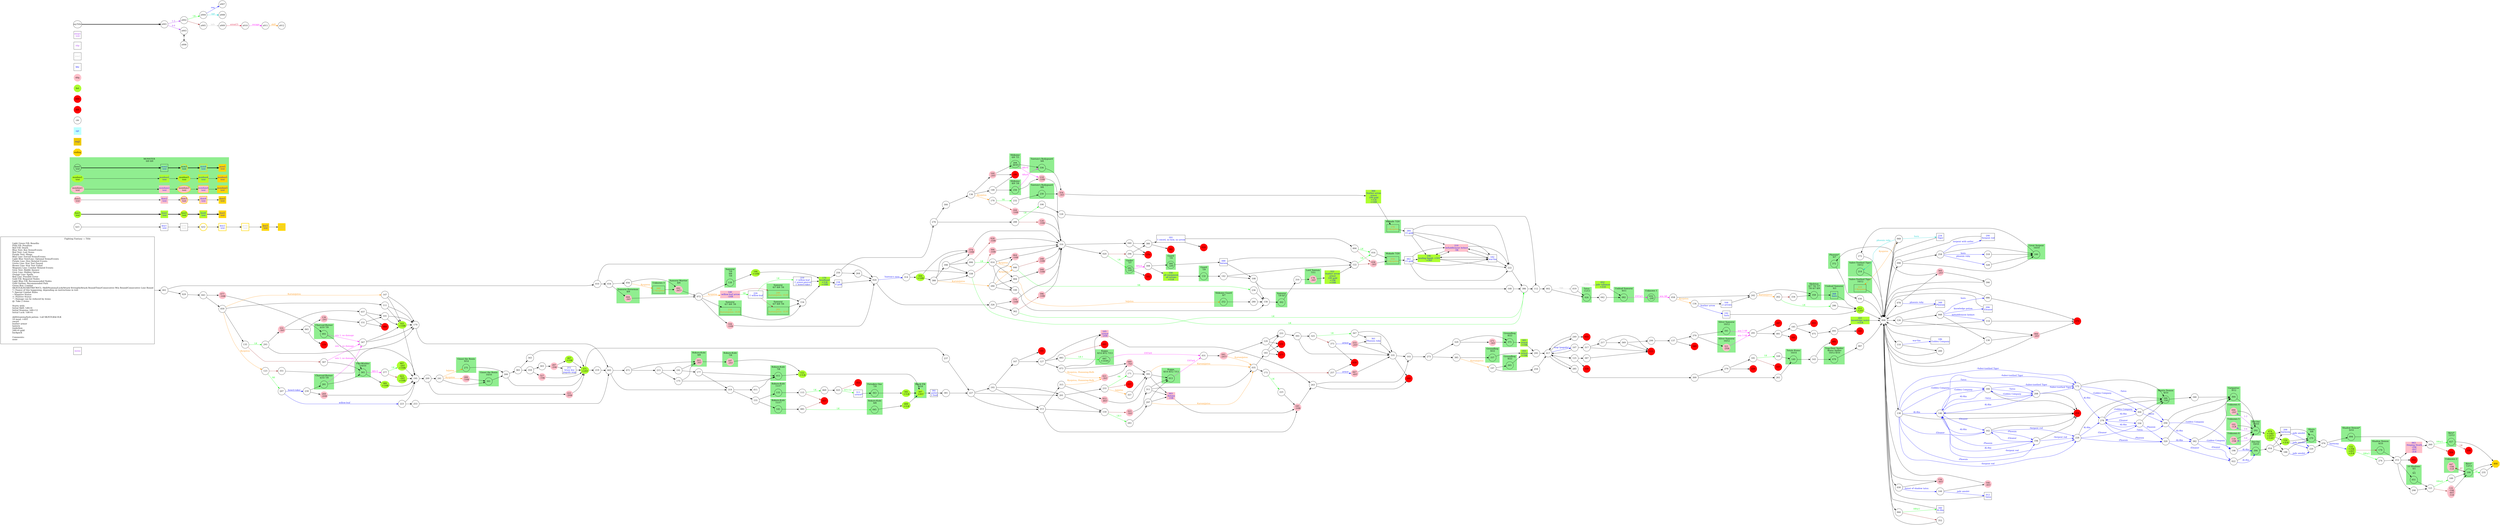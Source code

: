 digraph {
	// graph defaults
	rankdir=LR
	mclimit=50
	nodesep=.3 // changes horizontal separation of nodes
	ranksep=.4 // changes vertical separation of nodes
	node [height=.7
		width=.7
		shape=ellipse
		margin=0]
	edge[weight=5]
	
	subgraph ShopMenu {
		node [fontcolor = "purple" shape = "rect" margin = 0.1]
		menu
	}

	// a box for a graph label
	// note that you can override the defaults set above
	title [label = "Fighting Fantasy --: Title\n\n \
		Light Green Fill: Benefits\l \
		Pink Fill: Penalties\l \
		Red Fill: Death\l \
		Blue Text: Key Items/Events\l \
		Red Text: Lost Items\l \
		Purple Text: Shops\l \
		Blue Line: Forced Items/Events\l \
		Light Blue Text/Line: Optional Items/Events\l \
		Purple Line: Dice Related Events\l \
		Green Line: Stat Test Passed\l \
		Brown Line: Stat Test Failed\l \
		Magenta Line: Combat Related Events\l \
		Grey Text: Riddle Answer\l \
		Grey Line: Hidden Option\l \
		Orange Line: Spells\l \
		Red Line: Possible Error\l \
		Gold Fill: Required Nodes\l \
		Light Blue Fill: Recommended Nodes\l \
		Gold Outline: Recommended Path\l \
		Green Box: Combat\l \
		SK/ST/LK/AT/AR/TM/CW/CL: Skill/Stamina/Luck/Attack Strength/Attack Round/Time/Consecutive Win Round/Consecutive Lose Round\l \
		?: Chance of this happening, depending on instructions in text\l \
		*: Special Combat Rules\l \
		-: Negative Status\l \
		+: Positive Status\l \
		^: Damage can be reduced by items\l \
		@: Take 2 items\l\l \
		Starts with:\l \
		Initial Skill: 1d6+6\l \
		Initial Stamina: 2d6+12\l \
		Initial Luck: 1d6+6\l\l \
		skill/stamina/luck potion: +all SK/ST/LK&1ILK\l \
		10 meal: +4ST\l \
		sword\l \
		leather armor\l \
		lantern\l \
		tinderbox\l \
		2d6+6 gold\l \
		backpack\l\l \
		Comments:\l \
		none\l \
		"
		shape = "box"
		margin = 0.1]

	subgraph Required {
		node [style = "filled" color = "gold" fillcolor = "gold" fontcolor = "blue" shape = "rect"]
		key3
		wrd3 [fontcolor = "grey"]
		boo5
		dam5
		monboo5
		mondam5
		mon5
		ending [fontcolor = "black" shape = "octagon"]
		400 [fontcolor = "black" shape = "octagon"]
	}

	subgraph Required2 {
		node [style = "filled" color = "gold2" fillcolor = "gold2" fontcolor = "blue" shape = "rect"]
		req2
	}

	subgraph Recommended {
		node [penwidth = 3 color = "gold"]
		txt2
		key2 [shape = "rect" fontcolor = "blue"]
		wrd2 [shape = "rect" fontcolor = "grey"]
		boo3 [style = "filled" fillcolor = "greenyellow"]
		boo4 [style = "filled" fillcolor = "greenyellow"]
		dam3 [style = "filled" fillcolor = "pink"]
		dam4 [style = "filled" fillcolor = "pink"]
		monboo3 [style = "filled" fillcolor = "greenyellow"]
		monboo4 [style = "filled" fillcolor = "greenyellow"]
		mondam3 [style = "filled" fillcolor = "pink"]
		mondam4 [style = "filled" fillcolor = "pink"]
		mon3
		mon4
	}
	
	subgraph Optional {
		node [style = "filled" color = "paleturquoise1" fillcolor = "paleturquoise1" fontcolor = "blue" shape = "rect"]
		opt
	}

	subgraph Combat {
		style = "filled" color = "palegreen2"
		subgraph cluster_MONSTER {
			label = "MONSTER\n 0/0 0/0"
			mon1 [label = "\N\n text"]
			mon2 [shape = "rect" fontcolor = "blue" label = "\N\n text"]
			mon3 [label = "\N\n text"]
			mon4 [shape = "rect" fontcolor = "blue" label = "\N\n text"]
			mon5 [shape = "rect" fontcolor = "blue" label = "\N\n text"]
			monboo1 [style = "filled" color = "greenyellow" label = "\N\n text"]
			monboo2 [shape = "rect" style = "filled" color = "greenyellow" fontcolor = "blue" label = "\N\n text"]
			monboo3 [label = "\N\n text"]
			monboo4 [shape = "rect" fontcolor = "blue" label = "\N\n text"]
			monboo5 [shape = "rect" fontcolor = "blue" label = "\N\n text"]
			mondam1 [style = "filled" color = "pink" label = "\N\n text"]
			mondam2 [shape = "rect" style = "filled" color = "pink" fontcolor = "blue" label = "\N\n text"]
			mondam3 [label = "\N\n text"]
			mondam4 [shape = "rect" fontcolor = "blue" label = "\N\n text"]
			mondam5 [shape = "rect" fontcolor = "blue" label = "\N\n text"]
		}
		
		subgraph cluster_KAPPA {
			label = "Kappa\n 8/14 8/12 7/13"
			013
		}
		
		subgraph cluster_ROKURO_KUBI {
			label = "Rokuro-Kubi\n 7/8"
			015
		}
		
		subgraph cluster_TATSU {
			label = "Tatsu\n 11/13"
			026
		}
		
		subgraph cluster_IKIRU {
			label = "Ikiru*\n 12/12"
			027
		}
		
		subgraph cluster_UNKNOWN1 {
			label = "Unknown 1"
			032 [label = "\N\n -2AT"]
		}

		subgraph cluster_SAMURAI_HORSEMAN {
			label = "Samurai Horseman\n 8/9"
			044 [style = "filled" color = "pink" label = "\N\n -3ST"]
		}
		
		subgraph cluster_ROKURO_KUBI2 {
			label = "Rokuro-Kubi\n 8/8"
			045
		}
		
		subgraph cluster_UNKNOWN2 {
			label = "Unknown 2"
			047 [style = "filled" color = "pink" label = "\N\n -1SK\n -1LK"]
		}

		subgraph cluster_MUKADE {
			label = "Mukade 7/20"
			050 [shape = "rect" fontcolor = "darkorange" label = "\N\n 2 Kyujutsu"]
		}
		
		subgraph cluster_SHADOWS {
			label = "10 Shadows\n 9/1\n ...\n 9/1"
			051
		}

		subgraph cluster_TRAP_DOOR_SPIDER_WATER_SPIDER {
			label = "Trap-Door Spider\n Water Spider\n 10/12 8/10"
			079
		}
		
		subgraph cluster_UNKNOWN3 {
			label = "Unknown 3"
			080 [shape = "rect" fontcolor = "darkorange" label = "\N\n 2 Kyujutsu"]
		}
		
		subgraph cluster_UNDEAD_SAMURAI {
			label = "Undead Samurai\n 9/11"
			082
		}
		
		subgraph cluster_UNKNOWN4 {
			label = "Unknown 4"
			090 [style = "filled" color = "pink" label = "\N\n -2ST"]
		}
		
		subgraph cluster_SAMURAI_WARRIOR {
			label = "Samurai Warrior\n 8/9"
			092 [style = "filled" color = "pink" label = "\N\n -3ST?"]
		}
		
		subgraph cluster_CHARCOAL_BURNER {
			label = "Charcoal-Burner\n 6/10 7/9"
			093
		}
		
		subgraph cluster_SHADOW_DEMON {
			label = "Shadow Demon*\n 9/10"
			094
		}
		
		subgraph cluster_KAPPA2 {
			label = "Kappa\n 8/14 8/12 7/13"
			097 [label = "\N\n +1EDG"]
		}
		
		subgraph cluster_UNKNOWN5 {
			label = "Unknown 5"
			102 [style = "filled" color = "pink" label = "\N\n -1LK"]
		}
		
		subgraph cluster_SAMURAI {
			label = "Samurai\n 6/7 8/8 7/6"
			116 [shape = "rect" fontcolor = "darkorange" label = "\N\n Karumijutsu -1EAT"]
		}
		
		subgraph cluster_UNKNOWN6 {
			label = "Unknown 6"
			118 [style = "filled" color = "pink" label = "\N\n -1SK"]
		}
		
		subgraph cluster_SAMURAI2 {
			label = "Samurai\n 7/9\n 9/8\n 7/9"
			128
		}
		
		subgraph cluster_GUARD {
			label = "Guard\n 7/9"
			132
		}
		
		subgraph cluster_ROKURO_KUBI3 {
			label = "Rokuro-Kubi\n 11/17"
			133
		}
		
		subgraph cluster_ROKURO_KUBI4 {
			label = "Rokuro-Kubi\n 11/17"
			145
		}
		
		subgraph cluster_TOTATE_KUMO {
			label = "Totate Kumo\n 10/14"
			149
		}
		
		subgraph cluster_SHADOW_DEMON2 {
			label = "Shadow Demon\n 9/10"
			174
		}
		
		subgraph cluster_LORD_TSIETSIN {
			label = "Lord Tsietsin\n 7/11"
			178 [style = "filled" color = "pink" label = "\N\n -3ST"]
		}
		
		subgraph cluster_ROKURO_KUBI5 {
			label = "Rokuro-Kubi\n 7/8"
			187 [style = "filled" color = "pink" label = "\N\n -2ST"]
		}
		
		subgraph cluster_IKIRU2 {
			label = "Ikiru*\n 12/12"
			199
		}
		
		subgraph cluster_SAMURAI3 {
			label = "Samurai\n 6/7 8/8 7/6"
			202 [shape = "rect" fontcolor = "darkorange" label = "\N\n Karumijutsu -1EAT"]
		}
		
		subgraph cluster_ROKURO_KUBI6 {
			label = "Rokuro-Kubi\n 8/8"
			203 [style = "filled" color = "pink" label = "\N\n -3ST"]
		}
		
		subgraph cluster_SHIKOME {
			label = "Shikome\n 6/6 7/5"
			204 [label = "\N\n -4EST"]
		}
		
		subgraph cluster_SABRE_TOOTHED_TIGER {
			label = "Sabre-Toothed Tiger\n 10/12"
			214
		}
		
		subgraph cluster_SABRE_TOOTHED_TIGER2 {
			label = "Sabre-Toothed Tiger\n 10/12"
			224 [shape = "rect" fontcolor = "darkorange" label = "\N\n 3 Kyujutsu"]
		}
		
		subgraph cluster_TSIETSIN_S_BODYGUARD {
			label = "Tsietsin's Bodyguard\n 9/8"
			230
		}
		
		subgraph cluster_SAMURAI4 {
			label = "Samurai\n 6/7 8/8 7/6"
			240 [shape = "rect" fontcolor = "darkorange" label = "\N\n Karumijutsu -1EAT"]
		}
		
		subgraph cluster_GREAT_SERPENT {
			label = "Great Serpent\n 10/10"
			246
		}
		
		subgraph cluster_SHIKOME_GUARD {
			label = "Shikome Guard\n 8/7"
			252
		}
		
		subgraph cluster_SHIKOME2 {
			label = "Shikome\n 8/9 7/8"
			256
		}
		
		subgraph cluster_GROUNDHOG {
			label = "Groundhog\n 8/22"
			265
		}
		
		subgraph cluster_MANTIS_DEMON {
			label = "Mantis Demon\n 8/10"
			266 [label = "\N\n -1DG"]
		}
		
		subgraph cluster_SHURA {
			label = "Shura\n 9/8"
			270
		}
		
		subgraph cluster_GINSEI_THE_RONIN {
			label = "Ginsei the Ronin\n 9/14"
			275
		}
		
		subgraph cluster_CHARCOAL_BURNER2 {
			label = "Charcoal-Burner\n 6/10 7/9"
			281
		}
		
		subgraph cluster_GAOLER {
			label = "Gaoler\n 7/7"
			282 [label = "\N\n -2AT"]
		}
		
		subgraph cluster_DAI_ONI {
			label = "Dai-Oni\n 10/10"
			292
		}
		
		subgraph cluster_GINSEI_THE_RONIN2 {
			label = "Ginsei the Ronin\n 10/16"
			301
		}
		
		subgraph cluster_SAMURAI5 {
			label = "Samurai\n 7/9 8/7"
			302
		}
		
		subgraph cluster_CHARCOAL_BURNER3 {
			label = "Charcoal-Burner\n 6/10 7/9"
			281
		}
		
		subgraph cluster_SILVER_SAMURAI {
			label = "Silver Samurai\n 10/12"
			321 [style = "filled" color = "pink" label = "\N\n -2HR"]
		}
		
		subgraph cluster_TSIETSIN_S_BODYGUARD2 {
			label = "Tsietsin's Bodyguard\n 9/8"
			336
		}
		
		subgraph cluster_GROUNDHOG2 {
			label = "Groundhog\n 8/22"
			337
		}
		
		subgraph cluster_SILVER_SAMURAI2 {
			label = "Silver Samurai\n 10/12"
			341
		}
		
		subgraph cluster_GUARD2 {
			label = "Guard\n 7/9"
			344 [label = "\N\n -2AT"]
		}
		
		subgraph cluster_SKELETON {
			label = "Skeleton\n 6/7 7/6 7/7\n 7/6 6/7 8/9"
			358
		}
		
		subgraph cluster_FORSAKEN_ONE {
			label = "Forsaken One\n 7/9"
			363
		}
		
		subgraph cluster_GARGANTUS {
			label = "Gargantus\n 9/12"
			364
		}
		
		subgraph cluster_FIRE_WIELDER {
			label = "Fire-Wielder\n 10/10"
			365
		}
		
		subgraph cluster_UNDEAD_SAMURAI2 {
			label = "Undead Samurai\n 9/3"
			368 [shape = "rect" fontcolor = "blue" label = "\N\n horn"]
		}
		
		subgraph cluster_PHOENIX {
			label = "Phoenix*\n 9/7"
			372
		}
		
		subgraph cluster_GROUNDHOG3 {
			label = "Groundhog\n 8/22"
			375
		}
		
		subgraph cluster_MUKADE2 {
			label = "Mukade 7/20"
			378 [shape = "rect" fontcolor = "darkorange" label = "\N\n 2 Kyujutsu"]
		}
		
		subgraph cluster_DAI_ONI2 {
			label = "Dai-Oni\n 10/10"
			394
		}
		
		subgraph cluster_BLACK_ELK {
			label = "Black Elk\n 9/18"
			397 [style = "filled" color = "greenyellow" label = "\N\n +4ST"]
		}
		
		cbt
	}

	subgraph Death {
		node [style = "filled" color = "red"]
		ddt
		018
		033
		039
		055
		057
		061
		070
		089
		091
		099
		109
		113
		117
		119
		141
		157
		161
		165
		180
		205
		229
		231
		247
		254
		277
		312
		324
		332
		339
		342
		349
		353
		370
	}

	subgraph Boost {
		node [style = "filled" color = "greenyellow"]
		bst
		007 [label = "\N\n -2ST\n +1HR"]
		009 [label = "\N\n +1LK"]
		023 [label = "\N\n -5ST\n +1HR"]
		052 [shape = "rect" fontcolor = "blue" label = "\N\n jade talisman\n +2LK"]
		074 [label = "\N\n +1SK?\n +2ST?\n +1LK?"]
		150 [label = "\N\n +2LK"]
		152 [label = "\N\n +2SK\n +4ST\n +2LK"]
		153 [label = "\N\n +1LK"]
		163 [label = "\N\n +1HR"]
		176 [shape = "rect" fontcolor = "blue" label = "\N\n headband\n +1LK\n +1HR"]
		190 [label = "\N\n +1HR"]
		196 [shape = "rect" fontcolor = "blue" label = "\N\n healing liquid: +5ST\n +3ST"]
		211 [label = "\N\n +2ST"]
		243 [shape = "rect" fontcolor = "blue" label = "\N\n knowledge water\n +1LK"]
		267 [label = "\N\n +1SK"]
		305 [shape = "rect" fontcolor = "blue" label = "\N\n armor\n +1SK"]
		322 [shape = "rect" fontcolor = "blue" label = "\N\n feather arrow\n armor\n 100 gold\n +1SK\n +1HR"]
		345 [label = "\N\n +1LK"]
		350 [label = "\N\n +1HR"]
		355 [shape = "rect" fontcolor = "blue" label = "\N\n armor\n +1SK"]
		356 [shape = "rect" fontcolor = "blue" label = "\N\n all equipment\n all arrows\n +1LK"]
		366 [shape = "rect" fontcolor = "blue" label = "\N\n feather arrow\n armor\n 100 gold\n +1LK\n +1HR"]
		371 [label = "\N\n +2ST"]
		389 [label = "\N\n +1HR"]
		boo1 [label = "\N\n text"]
		boo2 [shape = "rect" fontcolor = "blue" label = "\N\n text"]
		boo3 [label = "\N\n text"]
		boo4 [shape = "rect" fontcolor = "blue" label = "\N\n text"]
		boo5 [shape = "rect" fontcolor = "blue" label = "\N\n text"]
	}

	subgraph Damage {
		node [style = "filled" color = "pink"]
		ddg
		003 [shape = "rect" fontcolor = "blue" label = "\N\n -katana\n -1SK"]
		021 [label = "\N\n -3ST"]
		028 [label = "\N\n -1HR"]
		038 [label = "\N\n -3ST"]
		041 [label = "\N\n -2ST?"]
		049 [label = "\N\n -7ST"]
		053 [label = "\N\n -8ST"]
		060 [label = "\N\n -2ST"]
		063 [shape = "rect" fontcolor = "blue" label = "\N\n -Singing Death\n -2SK\n -4ST\n -2LK"]
		064 [label = "\N\n -1HR"]
		067 [label = "\N\n -4ST"]
		077 [label = "\N\n -1HR"]
		104 [label = "\N\n -1HR"]
		105 [shape = "rect" fontcolor = "blue" label = "\N\n -armor\n -2HR"]
		120 [label = "\N\n -1HR"]
		131 [label = "\N\n -1SK\n -4ST\n -1LK"]
		139 [label = "\N\n -2ST"]
		140 [shape = "rect" fontcolor = "blue" label = "\N\n -willow-leaf arrow\n -1HR"]
		156 [label = "\N\n -4ST"]
		160 [label = "\N\n -2ST"]
		166 [label = "\N\n -4ST"]
		210 [shape = "rect" fontcolor = "blue" label = "\N\n befuddlement helmet\n -SK"]
		218 [label = "\N\n -1HR"]
		221 [label = "\N\n -2HR"]
		244 [label = "\N\n -1HR"]
		245 [label = "\N\n -1HR"]
		248 [label = "\N\n -1HR"]
		268 [label = "\N\n -1HR"]
		269 [label = "\N\n -2HR"]
		271 [label = "\N\n -3ST"]
		287 [label = "\N\n -2SK"]
		289 [label = "\N\n -1HR"]
		306 [label = "\N\n -1HR"]
		323 [label = "\N\n -5ST"]
		327 [label = "\N\n -1SK"]
		331 [label = "\N\n -3ST"]
		333 [label = "\N\n -2ST"]
		354 [label = "\N\n -3ST"]
		360 [label = "\N\n -2ST"]
		374 [label = "\N\n -1HR"]
		376 [label = "\N\n -1HR"]
		396 [label = "\N\n -1HR"]
		dam1 [label = "\N\n text"]
		dam2 [shape = "rect" fontcolor = "blue" label = "\N\n text"]
		dam3 [label = "\N\n text"]
		dam4 [shape = "rect" fontcolor = "blue" label = "\N\n text"]
		dam5 [shape = "rect" fontcolor = "blue" label = "\N\n text"]
	}

	subgraph Key_Item {
		node [fontcolor = "blue" shape = "rect"]
		kky
		012 [label = "\N\n Tatsu"]
		062 [label = "\N\n 15 gold"]
		088 [label = "\N\n katana"]
		096 [label = "\N\n Eleanor"]
		164 [label = "\N\n -2 arrows"]
		182 [label = "\N\n war-fan"]
		186 [label = "\N\n Golden Company"]
		192 [label = "\N\n horn"]
		206 [label = "\N\n harmony"]
		216 [label = "\N\n -1 willow-leaf\n -1 armor-piercer\n -1 bowel-raker"]
		226 [label = "\N\n -1 willow-leaf"]
		234 [label = "\N\n Tiger"]
		238 [label = "\N\n 6 gold"]
		251 [label = "\N\n brass key\n pagoda map"]
		290 [label = "\N\n Serpent rod"]
		313 [label = "\N\n -armor*"]
		340 [label = "\N\n Ki-Rin"]
		348 [label = "\N\n Phoenix"]
		361 [label = "\N\n Phoenix ruby"]
		384 [label = "\N\n 15 gold"]
		391 [label = "\N\n antler\n 2 food"]
		392 [label = "\N\n 1 sword, no bow, no arrow"]
		key1 [label = "\N\n text"]
		key2 [label = "\N\n text"]
		key3 [label = "\N\n text"]
	}
	
	subgraph Key_Word {
		node [fontcolor = "grey" shape = "rect"]
		wwd
		wrd1 [label = "\N\n text"]
		wrd2 [label = "\N\n text"]
		wrd3 [label = "\N\n text"]
	}
	
	subgraph Shop {
		node [fontcolor = "purple" shape = "rect"]
		shp
		shop1 [label = "\N\n text"]
	}

	mon1 -> mon2 -> mon3 -> mon4 -> mon5 [penwidth = 3]
	boo1 -> boo2 -> boo3 -> boo4 -> boo5 [penwidth = 3]
	dam1 -> dam2 -> dam3 -> dam4 -> dam5
	txt1 -> key1 -> wrd1 -> txt2 -> key2 -> wrd2 -> key3 -> wrd3
	monboo1 -> monboo2 -> monboo3 -> monboo4 -> monboo5
	mondam1 -> mondam2 -> mondam3 -> mondam4 -> mondam5

	myTitle -> z001 [penwidth = 3]
	z001 -> z002 [color = "purple" fontcolor = "purple" label = "1-3"]
	z001 -> z003 [color = "purple" fontcolor = "purple" label = "4-6"]
	z002 -> z004 [color = "green" fontcolor = "green" label = "LK"]
	z002 -> z005 [color = "brown"]
	z003 -> z006 [dir = "both"]
	z004 -> z007 [color = "blue" fontcolor = "blue" label = "req"]
	z004 -> z008 [color = "cyan3" fontcolor = "cyan3" label = "-opt"]
	z005 -> z009 [color = "grey" fontcolor = "grey" label = "info"]
	z009 -> z010 [color = "crimson" fontcolor = "crimson" label = "error(?)"]
	z010 -> z011 [color = "magenta" fontcolor = "magenta" label = "escape"]
	z011 -> z012 [color = "darkorange" fontcolor = "darkorange" label = "skill"]
	{
		rank = same
		z003
		z006
	}
	title -> 001
	001 -> 010
	001 -> 029
	002 -> 019 [color = "grey" fontcolor = "grey" label = "egg"]
	002 -> 026
	003 -> 245
	004 -> 016 [color = "green" fontcolor = "green" label = "LK"]
	004 -> 038 [color = "brown"]
	005 -> 071
	005 -> 319
	006 -> 014 [color = "green" fontcolor = "green" label = "LK"]
	006 -> 028 [color = "brown"]
	007 -> 195
	008 -> 030
	008 -> 068
	008 -> 066
	008 -> 078
	008 -> 098
	008 -> 110
	008 -> 126
	008 -> 138
	009 -> 397
	010 -> 034
	010 -> 024
	011 -> 015
	012 -> 008
	013 -> 031 [color = "magenta" fontcolor = "magenta" label = "EST&le;4"]
	014 -> 046 [color = "darkorange" fontcolor = "darkorange" label = "Kyujutsu"]
	014 -> 064
	014 -> 084
	014 -> 100
	015 -> 153
	016 -> 050
	017 -> 107 [color = "blue" fontcolor = "blue" label = "map (pagoda)"]
	017 -> 285
	017 -> 125
	017 -> 249
	019 -> 052 [color = "grey" fontcolor = "grey" label = "riddle"]
	019 -> 026
	020 -> 282 [color = "green" fontcolor = "green" label = "LK"]
	020 -> 296 [color = "brown"]
	021 -> 049
	022 -> 394 [color = "blue" fontcolor = "blue" label = "-Ki-Rin"]
	022 -> 292
	023 -> 195
	024 -> 314 [color = "blue" fontcolor = "blue" label = "Tsietsin's men"]
	024 -> 326
	025 -> 353 [color = "brown"]
	025 -> 313 [color = "green" fontcolor = "green" label = "ST>12"]
	026 -> 042
	027 -> 109 [color = "brown" fontcolor = "brown" label = "LK"]
	027 -> 400
	028 -> 316
	029 -> 043
	030 -> 144 [color = "blue" fontcolor = "blue" label = "forest of shadow tatsu"]
	030 -> 156
	031 -> 041
	032 -> 058 [color = "magenta" fontcolor = "magenta" label = "win AR"]
	034 -> 044
	034 -> 056
	035 -> 173
	035 -> 183
	036 -> 008
	037 -> 089
	037 -> 101
	038 -> 050
	040 -> 370
	040 -> 380
	041 -> 035 [color = "darkorange" fontcolor = "darkorange" label = "Karumijutsu"]
	041 -> 129
	042 -> 082
	043 -> 059
	043 -> 077
	044 -> 072
	045 -> 009
	046 -> 236 [color = "green" fontcolor = "green" label = "SK"]
	046 -> 248 [color = "brown"]
	047 -> 199
	048 -> 086 [color = "blue" fontcolor = "blue" label = "horn"]
	048 -> 096 [color = "blue" fontcolor = "blue" label = "knowledge potion"]
	048 -> 114 [color = "blue" fontcolor = "blue" label = "befuddlement helmet"]
	048 -> 130
	049 -> 395
	050 -> 062
	051 -> 121
	052 -> 082
	053 -> 395
	054 -> 206
	054 -> 188
	054 -> 150
	056 -> 080 [color = "darkorange" fontcolor = "darkorange" label = "Kyujutsu"]
	056 -> 092
	058 -> 134 [color = "darkorange" fontcolor = "darkorange" label = "Kyujutsu"]
	058 -> 242
	059 -> 111
	059 -> 123 [color = "darkorange" fontcolor = "darkorange" label = "Kyujutsu"]
	059 -> 135
	059 -> 147 [color = "darkorange" fontcolor = "darkorange" label = "Karumijutsu"]
	060 -> 070
	060 -> 008
	062 -> 182
	062 -> 196
	062 -> 210
	062 -> 222
	063 -> 260
	064 -> 316
	065 -> 119
	065 -> 139
	066 -> 340 [color = "green" fontcolor = "green" label = "HR&ge;5"]
	066 -> 352 [color = "brown"]
	067 -> 335
	068 -> 214 [color = "cyan3" fontcolor = "cyan3" label = "phoenix ruby"]
	068 -> 224 [color = "darkorange" fontcolor = "darkorange" label = "Kyujutsu"]
	068 -> 234 [color = "cyan3" fontcolor = "cyan3" label = "horn"]
	068 -> 008
	069 -> 025
	071 -> 215
	071 -> 203
	072 -> 104
	072 -> 116
	072 -> 128
	072 -> 140 [color = "darkorange" fontcolor = "darkorange" label = "Kyujutsu"]
	073 -> 049
	073 -> 105
	073 -> 021 [color = "darkorange" fontcolor = "darkorange" label = "Kyujutsu, Humming-Bulb"]
	074 -> 206
	074 -> 188
	074 -> 150
	075 -> 095
	076 -> 152 [color = "blue" fontcolor = "blue" label = "harmony"]
	076 -> 094
	077 -> 093
	078 -> 348 [color = "blue" fontcolor = "blue" label = "phoenix ruby"]
	078 -> 360
	079 -> 087
	080 -> 092
	081 -> 185
	081 -> 165
	082 -> 032 [color = "magenta" fontcolor = "magenta" label = "EST&le;5"]
	083 -> 097 [color = "green" fontcolor = "green" label = "LK-1"]
	083 -> 061 [color = "brown"]
	084 -> 252 [color = "darkorange" fontcolor = "darkorange" label = "Iaijutsu"]
	084 -> 268
	085 -> 045 [color = "green" fontcolor = "green" label = "LK"]
	085 -> 057 [color = "brown"]
	086 -> 070
	086 -> 008
	087 -> 008
	088 -> 108
	088 -> 122
	090 -> 292
	092 -> 072
	093 -> 347 [color = "magenta" fontcolor = "magenta" label = "win 1, no damage"]
	093 -> 365
	094 -> 260
	095 -> 161
	095 -> 243
	096 -> 008
	097 -> 031 [color = "magenta" fontcolor = "magenta" label = "EST&le;4"]
	098 -> 246
	098 -> 258
	100 -> 158
	101 -> 163
	101 -> 179
	102 -> 292
	103 -> 273
	104 -> 024
	105 -> 263
	106 -> 124
	107 -> 317
	107 -> 017
	108 -> 158
	108 -> 168
	110 -> 186 [color = "blue" fontcolor = "blue" label = "war-fan"]
	110 -> 200
	111 -> 163
	111 -> 179
	112 -> 002
	114 -> 070
	114 -> 008
	115 -> 069 [color = "green" fontcolor = "green" label = "LK"]
	115 -> 057 [color = "brown"]
	116 -> 154
	118 -> 292
	120 -> 316
	121 -> 189 [color = "green" fontcolor = "green" label = "HR&ge;6"]
	121 -> 131 [color = "brown"]
	122 -> 016 [color = "green" fontcolor = "green" label = "LK"]
	122 -> 038 [color = "brown"]
	123 -> 207 [color = "green" fontcolor = "green" label = "SK"]
	123 -> 351 [color = "brown"]
	124 -> 112
	125 -> 339
	125 -> 387
	126 -> 060
	126 -> 048
	127 -> 105
	127 -> 073
	127 -> 083
	128 -> 190
	129 -> 231
	129 -> 255
	129 -> 277
	130 -> 060
	130 -> 008
	131 -> 199
	132 -> 142
	133 -> 115
	134 -> 192 [color = "blue" fontcolor = "blue" label = "feather arrow"]
	134 -> 164
	135 -> 293 [color = "green" fontcolor = "green" label = "LK"]
	135 -> 307 [color = "brown"]
	136 -> 148
	136 -> 160
	136 -> 170 [color = "darkorange" fontcolor = "darkorange" label = "Kyujutsu"]
	137 -> 379
	137 -> 349
	138 -> 254
	138 -> 146 [color = "blue" fontcolor = "blue" label = "-Ki-Rin"]
	138 -> 172 [color = "blue" fontcolor = "blue" label = "-Saber-toothed Tiger"]
	138 -> 162 [color = "blue" fontcolor = "blue" label = "-Eleanor"]
	138 -> 184 [color = "blue" fontcolor = "blue" label = "-Golden Company"]
	138 -> 194 [color = "blue" fontcolor = "blue" label = "-Phoenix"]
	138 -> 208 [color = "blue" fontcolor = "blue" label = "-Tatsu"]
	138 -> 228 [color = "blue" fontcolor = "blue" label = "-Serpent rod"]
	139 -> 151
	140 -> 226 [color = "green" fontcolor = "green" label = "SK"]
	140 -> 240 [color = "brown"]
	142 -> 108
	142 -> 122
	143 -> 091
	143 -> 079
	144 -> 012 [color = "blue" fontcolor = "blue" label = "jade amulet"]
	144 -> 166
	145 -> 085
	146 -> 254
	146 -> 172 [color = "blue" fontcolor = "blue" label = "-Saber-toothed Tiger"]
	146 -> 162 [color = "blue" fontcolor = "blue" label = "-Eleanor"]
	146 -> 184 [color = "blue" fontcolor = "blue" label = "-Golden Company"]
	146 -> 194 [color = "blue" fontcolor = "blue" label = "-Phoenix"]
	146 -> 208 [color = "blue" fontcolor = "blue" label = "-Tatsu"]
	146 -> 228 [color = "blue" fontcolor = "blue" label = "-Serpent rod"]
	147 -> 163
	147 -> 179
	148 -> 256
	148 -> 180
	149 -> 143
	150 -> 220 [color = "blue" fontcolor = "blue" label = "jade amulet"]
	150 -> 270
	151 -> 089
	151 -> 101
	152 -> 274 [color = "green" fontcolor = "green" label = "HR&ge;5"]
	152 -> 174 [color = "brown"]
	153 -> 397
	154 -> 176
	155 -> 145
	155 -> 133
	156 -> 008
	158 -> 302
	159 -> 283 [color = "green" fontcolor = "green" label = "LK-1"]
	159 -> 323 [color = "brown"]
	160 -> 180
	160 -> 204
	162 -> 254
	162 -> 146 [color = "blue" fontcolor = "blue" label = "-Ki-Rin"]
	162 -> 194 [color = "blue" fontcolor = "blue" label = "-Phoenix"]
	162 -> 228 [color = "blue" fontcolor = "blue" label = "-Serpent rod"]
	163 -> 179
	163 -> 195
	164 -> 242
	166 -> 008
	167 -> 141
	167 -> 127
	168 -> 386
	169 -> 149
	170 -> 232 [color = "green" fontcolor = "green" label = "SK"]
	170 -> 244 [color = "brown"]
	171 -> 395
	172 -> 266
	172 -> 278 [color = "blue" fontcolor = "blue" label = "-Ki-Rin"]
	172 -> 304 [color = "blue" fontcolor = "blue" label = "-Golden Company"]
	172 -> 294 [color = "blue" fontcolor = "blue" label = "-Tatsu"]
	173 -> 225 [color = "green" fontcolor = "green" label = "LK"]
	173 -> 257 [color = "brown"]
	174 -> 212
	175 -> 203
	175 -> 015
	176 -> 238
	176 -> 250
	177 -> 015
	177 -> 319
	178 -> 322
	179 -> 005
	181 -> 169 [color = "green" fontcolor = "green" label = "LK"]
	181 -> 157 [color = "brown"]
	182 -> 210
	182 -> 196
	182 -> 222
	183 -> 231
	183 -> 255
	183 -> 277
	184 -> 254
	184 -> 208 [color = "blue" fontcolor = "blue" label = "-Tatsu"]
	184 -> 172 [color = "blue" fontcolor = "blue" label = "-Saber-toothed Tiger"]
	184 -> 146 [color = "blue" fontcolor = "blue" label = "-Ki-Rin"]
	185 -> 055
	185 -> 075
	186 -> 008
	187 -> 153
	188 -> 220 [color = "blue" fontcolor = "blue" label = "jade amulet"]
	188 -> 270
	189 -> 199
	190 -> 176
	191 -> 177
	191 -> 203
	192 -> 211
	193 -> 167
	193 -> 213
	193 -> 201
	194 -> 254
	194 -> 146 [color = "blue" fontcolor = "blue" label = "-Ki-Rin"]
	194 -> 162 [color = "blue" fontcolor = "blue" label = "-Eleanor"]
	194 -> 228 [color = "blue" fontcolor = "blue" label = "-Serpent rod"]
	195 -> 209
	196 -> 182
	196 -> 210
	196 -> 222
	197 -> 265
	197 -> 259
	198 -> 394 [color = "blue" fontcolor = "blue" label = "-Ki-Rin"]
	198 -> 292
	199 -> 235 [color = "green" fontcolor = "green" label = "LK"]
	199 -> 047 [color = "brown" fontcolor = "brown" label = "ST"]
	199 -> 400
	200 -> 008
	201 -> 233
	201 -> 159
	202 -> 154
	203 -> 187
	204 -> 218 [color = "magenta" fontcolor = "magenta" label = "AR>6"]
	204 -> 336
	206 -> 220 [color = "blue" fontcolor = "blue" label = "jade amulet"]
	206 -> 270
	207 -> 223 [color = "blue" fontcolor = "blue" label = "willow-leaf"]
	207 -> 239 [color = "blue" fontcolor = "blue" label = "bowel-raker"]
	208 -> 254
	208 -> 146 [color = "blue" fontcolor = "blue" label = "-Ki-Rin"]
	208 -> 184 [color = "blue" fontcolor = "blue" label = "-Golden Company"]
	208 -> 172 [color = "blue" fontcolor = "blue" label = "-Saber-toothed Tiger"]
	209 -> 221
	209 -> 241
	210 -> 196
	210 -> 182
	210 -> 222
	211 -> 008
	212 -> 312
	212 -> 051
	212 -> 298
	212 -> 063
	213 -> 159
	213 -> 245
	213 -> 315
	214 -> 008
	215 -> 191
	215 -> 175
	216 -> 176
	217 -> 113
	217 -> 369
	218 -> 316
	219 -> 005
	220 -> 076
	221 -> 371
	222 -> 386
	223 -> 253
	223 -> 195
	224 -> 008
	225 -> 245
	226 -> 216 [color = "green" fontcolor = "green" label = "LK"]
	226 -> 202 [color = "brown"]
	227 -> 213
	227 -> 201
	227 -> 193
	228 -> 266
	228 -> 278 [color = "blue" fontcolor = "blue" label = "-Ki-Rin"]
	228 -> 320 [color = "blue" fontcolor = "blue" label = "-Phoenix"]
	228 -> 330 [color = "blue" fontcolor = "blue" label = "-Eleanor"]
	230 -> 354
	232 -> 230
	233 -> 357 [color = "darkorange" fontcolor = "darkorange" label = "Iaijutsu"]
	233 -> 171 [color = "green" fontcolor = "green" label = "SK"]
	233 -> 117 [color = "brown"]
	234 -> 008
	235 -> 400
	236 -> 158
	237 -> 227
	238 -> 024
	239 -> 269
	239 -> 281
	240 -> 154
	241 -> 275 [color = "darkorange" fontcolor = "darkorange" label = "Iaijutsu"]
	241 -> 289 [color = "darkorange" fontcolor = "darkorange" label = "Kyujutsu"]
	241 -> 301
	242 -> 262 [color = "darkorange" fontcolor = "darkorange" label = "Karumijutsu"]
	242 -> 358
	243 -> 008
	244 -> 316
	245 -> 263
	246 -> 272
	248 -> 316
	249 -> 017
	249 -> 033
	250 -> 276
	250 -> 264
	251 -> 371
	252 -> 280
	253 -> 005
	255 -> 393
	256 -> 336 [color = "magenta" fontcolor = "magenta" label = "AR&le;9"]
	256 -> 218
	257 -> 067 [color = "blue" fontcolor = "blue" label = "armor"]
	257 -> 039
	258 -> 290 [color = "blue" fontcolor = "blue" label = "serpent with antler"]
	258 -> 318 [color = "blue" fontcolor = "blue" label = "horn"]
	258 -> 328 [color = "blue" fontcolor = "blue" label = "phoenix ruby"]
	258 -> 246
	259 -> 017
	260 -> 027 [color = "green" fontcolor = "green" label = "HR&ge;5"]
	260 -> 324 [color = "brown"]
	261 -> 149
	262 -> 286 [color = "green" fontcolor = "green" label = "LK"]
	262 -> 334 [color = "brown"]
	263 -> 205
	263 -> 103
	264 -> 024
	265 -> 355
	266 -> 346
	267 -> 371
	268 -> 316
	269 -> 195
	270 -> 076
	271 -> 375
	272 -> 008
	273 -> 329
	273 -> 385
	274 -> 212
	275 -> 399
	276 -> 288
	276 -> 300
	278 -> 266
	278 -> 294 [color = "blue" fontcolor = "blue" label = "-Tatsu"]
	278 -> 304 [color = "blue" fontcolor = "blue" label = "-Golden Company"]
	278 -> 320 [color = "blue" fontcolor = "blue" label = "-Phoenix"]
	278 -> 330 [color = "blue" fontcolor = "blue" label = "-Eleanor"]
	279 -> 229
	279 -> 181
	280 -> 158
	281 -> 347 [color = "magenta" fontcolor = "magenta" label = "win 1, no damage"]
	281 -> 365
	282 -> 308 [color = "magenta" fontcolor = "magenta" label = "AR&le;4"]
	282 -> 332
	283 -> 297
	284 -> 046 [color = "darkorange" fontcolor = "darkorange" label = "Kyujutsu"]
	284 -> 064
	284 -> 084
	284 -> 100
	285 -> 017
	285 -> 309
	286 -> 211
	287 -> 267
	287 -> 251
	288 -> 106 [color = "green" fontcolor = "green" label = "LK"]
	288 -> 120 [color = "brown"]
	289 -> 301
	290 -> 008
	291 -> 247
	291 -> 081
	292 -> 090 [color = "purple" fontcolor = "purple" label = "1-2"]
	292 -> 102 [color = "purple" fontcolor = "purple" label = "3-4"]
	292 -> 118 [color = "purple" fontcolor = "purple" label = "5-6"]
	292 -> 074
	293 -> 195
	293 -> 331
	294 -> 364
	294 -> 382 [color = "blue" fontcolor = "blue" label = "-Ki-Rin"]
	294 -> 198 [color = "blue" fontcolor = "blue" label = "-Golden Company"]
	295 -> 017
	296 -> 370
	296 -> 380
	297 -> 035 [color = "darkorange" fontcolor = "darkorange" label = "Karumijutsu"]
	297 -> 013
	297 -> 003
	298 -> 121
	299 -> 137
	300 -> 136
	301 -> 399
	302 -> 310
	303 -> 287
	304 -> 266
	304 -> 294 [color = "blue" fontcolor = "blue" label = "-Tatsu"]
	304 -> 278 [color = "blue" fontcolor = "blue" label = "-Ki-Rin"]
	305 -> 295
	306 -> 316
	307 -> 347 [color = "magenta" fontcolor = "magenta" label = "win 1, no damage"]
	307 -> 365
	308 -> 344
	308 -> 356
	309 -> 279
	309 -> 261
	310 -> 178
	311 -> 035
	311 -> 013
	311 -> 003
	313 -> 363
	314 -> 338
	314 -> 350
	315 -> 021 [color = "darkorange" fontcolor = "darkorange" label = "Kyujutsu, Humming-Bulb"]
	315 -> 053
	316 -> 020
	316 -> 040
	317 -> 113
	317 -> 217
	318 -> 246
	319 -> 011
	319 -> 155
	320 -> 364
	320 -> 382 [color = "blue" fontcolor = "blue" label = "-Ki-Rin"]
	320 -> 022 [color = "blue" fontcolor = "blue" label = "-Eleanor"]
	321 -> 291 [color = "magenta" fontcolor = "magenta" label = "win 3 AR"]
	322 -> 122
	323 -> 311
	325 -> 367 [color = "green" fontcolor = "green" label = "LK"]
	325 -> 373 [color = "brown"]
	326 -> 362
	326 -> 376
	327 -> 371
	328 -> 246
	329 -> 271
	329 -> 375
	330 -> 266
	330 -> 320 [color = "blue" fontcolor = "blue" label = "-Phoenix"]
	330 -> 278 [color = "blue" fontcolor = "blue" label = "-Ki-Rin"]
	331 -> 037
	331 -> 065
	333 -> 335
	333 -> 361
	334 -> 358
	335 -> 205
	335 -> 103
	336 -> 354
	337 -> 355
	338 -> 386 [color = "green" fontcolor = "green" label = "LK"]
	338 -> 306 [color = "brown"]
	340 -> 008
	341 -> 291 [color = "magenta" fontcolor = "magenta" label = "win 3 AR"]
	343 -> 371
	344 -> 088
	345 -> 397
	346 -> 364
	347 -> 179
	347 -> 163
	348 -> 008
	350 -> 374
	350 -> 388
	351 -> 179
	352 -> 008
	354 -> 366
	355 -> 295
	356 -> 132
	357 -> 395
	358 -> 368
	359 -> 327
	359 -> 303
	360 -> 372
	360 -> 390
	361 -> 335
	362 -> 386 [color = "green" fontcolor = "green" label = "LK"]
	362 -> 396 [color = "brown"]
	363 -> 345
	364 -> 292
	365 -> 377 [color = "magenta" fontcolor = "magenta" label = "AR>5"]
	365 -> 389
	366 -> 378
	367 -> 335
	367 -> 361
	368 -> 211
	369 -> 299
	369 -> 113
	371 -> 237
	371 -> 219
	372 -> 036
	373 -> 333 [color = "blue" fontcolor = "blue" label = "armor"]
	373 -> 039
	374 -> 316
	375 -> 305
	376 -> 316
	377 -> 007 [color = "green" fontcolor = "green" label = "LK"]
	377 -> 023 [color = "brown"]
	378 -> 384
	379 -> 341
	379 -> 321
	380 -> 392
	380 -> 342
	381 -> 227
	382 -> 364
	382 -> 022 [color = "blue" fontcolor = "blue" label = "-Eleanor"]
	382 -> 198 [color = "blue" fontcolor = "blue" label = "-Golden Company"]
	383 -> 359
	383 -> 343
	384 -> 182
	384 -> 196
	384 -> 210
	384 -> 222
	385 -> 197 [color = "darkorange" fontcolor = "darkorange" label = "Karumijutsu"]
	385 -> 337
	386 -> 112
	387 -> 113
	388 -> 284 [color = "darkorange" fontcolor = "darkorange" label = "Karumijutsu"]
	388 -> 374
	388 -> 338
	388 -> 398
	389 -> 195
	390 -> 008
	391 -> 381
	392 -> 018
	392 -> 004
	393 -> 335
	393 -> 325
	394 -> 054
	395 -> 035 [color = "darkorange" fontcolor = "darkorange" label = "Karumijutsu"]
	395 -> 013
	395 -> 003
	396 -> 316
	397 -> 391
	398 -> 006
	398 -> 338
	398 -> 374
	399 -> 383
	399 -> 371
}
